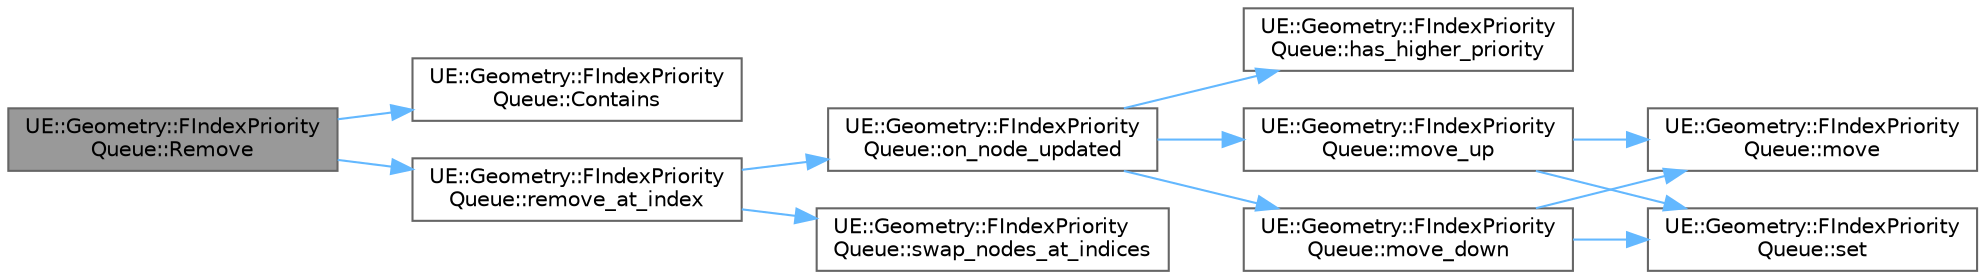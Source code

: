 digraph "UE::Geometry::FIndexPriorityQueue::Remove"
{
 // INTERACTIVE_SVG=YES
 // LATEX_PDF_SIZE
  bgcolor="transparent";
  edge [fontname=Helvetica,fontsize=10,labelfontname=Helvetica,labelfontsize=10];
  node [fontname=Helvetica,fontsize=10,shape=box,height=0.2,width=0.4];
  rankdir="LR";
  Node1 [id="Node000001",label="UE::Geometry::FIndexPriority\lQueue::Remove",height=0.2,width=0.4,color="gray40", fillcolor="grey60", style="filled", fontcolor="black",tooltip="Remove node associated with given ID from queue."];
  Node1 -> Node2 [id="edge1_Node000001_Node000002",color="steelblue1",style="solid",tooltip=" "];
  Node2 [id="Node000002",label="UE::Geometry::FIndexPriority\lQueue::Contains",height=0.2,width=0.4,color="grey40", fillcolor="white", style="filled",URL="$dd/d00/classUE_1_1Geometry_1_1FIndexPriorityQueue.html#a2e8bd41c57d9e4f2041974c84266802b",tooltip=" "];
  Node1 -> Node3 [id="edge2_Node000001_Node000003",color="steelblue1",style="solid",tooltip=" "];
  Node3 [id="Node000003",label="UE::Geometry::FIndexPriority\lQueue::remove_at_index",height=0.2,width=0.4,color="grey40", fillcolor="white", style="filled",URL="$dd/d00/classUE_1_1Geometry_1_1FIndexPriorityQueue.html#a217a4cf0d28c56d43b42bb773d539564",tooltip="remove node at index and update tree"];
  Node3 -> Node4 [id="edge3_Node000003_Node000004",color="steelblue1",style="solid",tooltip=" "];
  Node4 [id="Node000004",label="UE::Geometry::FIndexPriority\lQueue::on_node_updated",height=0.2,width=0.4,color="grey40", fillcolor="white", style="filled",URL="$dd/d00/classUE_1_1Geometry_1_1FIndexPriorityQueue.html#a61239c7dcab9681cd8d30f7a2130aa69",tooltip="call this after node is modified, to move it to correct position in queue"];
  Node4 -> Node5 [id="edge4_Node000004_Node000005",color="steelblue1",style="solid",tooltip=" "];
  Node5 [id="Node000005",label="UE::Geometry::FIndexPriority\lQueue::has_higher_priority",height=0.2,width=0.4,color="grey40", fillcolor="white", style="filled",URL="$dd/d00/classUE_1_1Geometry_1_1FIndexPriorityQueue.html#a48a08524ed0be81c59cfe4e68f1858f1",tooltip=" "];
  Node4 -> Node6 [id="edge5_Node000004_Node000006",color="steelblue1",style="solid",tooltip=" "];
  Node6 [id="Node000006",label="UE::Geometry::FIndexPriority\lQueue::move_down",height=0.2,width=0.4,color="grey40", fillcolor="white", style="filled",URL="$dd/d00/classUE_1_1Geometry_1_1FIndexPriorityQueue.html#aa02bbcfac3f7a7dc1cd32707441ce72a",tooltip="move iNode down tree branches to correct position, by iteratively swapping w/ children"];
  Node6 -> Node7 [id="edge6_Node000006_Node000007",color="steelblue1",style="solid",tooltip=" "];
  Node7 [id="Node000007",label="UE::Geometry::FIndexPriority\lQueue::move",height=0.2,width=0.4,color="grey40", fillcolor="white", style="filled",URL="$dd/d00/classUE_1_1Geometry_1_1FIndexPriorityQueue.html#a44c06d0d570273e71d5c4f6d89be6c6f",tooltip="move node at iFrom to iTo"];
  Node6 -> Node8 [id="edge7_Node000006_Node000008",color="steelblue1",style="solid",tooltip=" "];
  Node8 [id="Node000008",label="UE::Geometry::FIndexPriority\lQueue::set",height=0.2,width=0.4,color="grey40", fillcolor="white", style="filled",URL="$dd/d00/classUE_1_1Geometry_1_1FIndexPriorityQueue.html#ac899d14d21d474891683fc265d09c7b1",tooltip="set node at iTo"];
  Node4 -> Node9 [id="edge8_Node000004_Node000009",color="steelblue1",style="solid",tooltip=" "];
  Node9 [id="Node000009",label="UE::Geometry::FIndexPriority\lQueue::move_up",height=0.2,width=0.4,color="grey40", fillcolor="white", style="filled",URL="$dd/d00/classUE_1_1Geometry_1_1FIndexPriorityQueue.html#ac9e8247c26cdf2316785b0cd0430e7af",tooltip="move iNode up tree to correct position by iteratively swapping w/ parent"];
  Node9 -> Node7 [id="edge9_Node000009_Node000007",color="steelblue1",style="solid",tooltip=" "];
  Node9 -> Node8 [id="edge10_Node000009_Node000008",color="steelblue1",style="solid",tooltip=" "];
  Node3 -> Node10 [id="edge11_Node000003_Node000010",color="steelblue1",style="solid",tooltip=" "];
  Node10 [id="Node000010",label="UE::Geometry::FIndexPriority\lQueue::swap_nodes_at_indices",height=0.2,width=0.4,color="grey40", fillcolor="white", style="filled",URL="$dd/d00/classUE_1_1Geometry_1_1FIndexPriorityQueue.html#a0495a3fda7e396a61c0916f2502b10c5",tooltip="swap two nodes in the true"];
}
